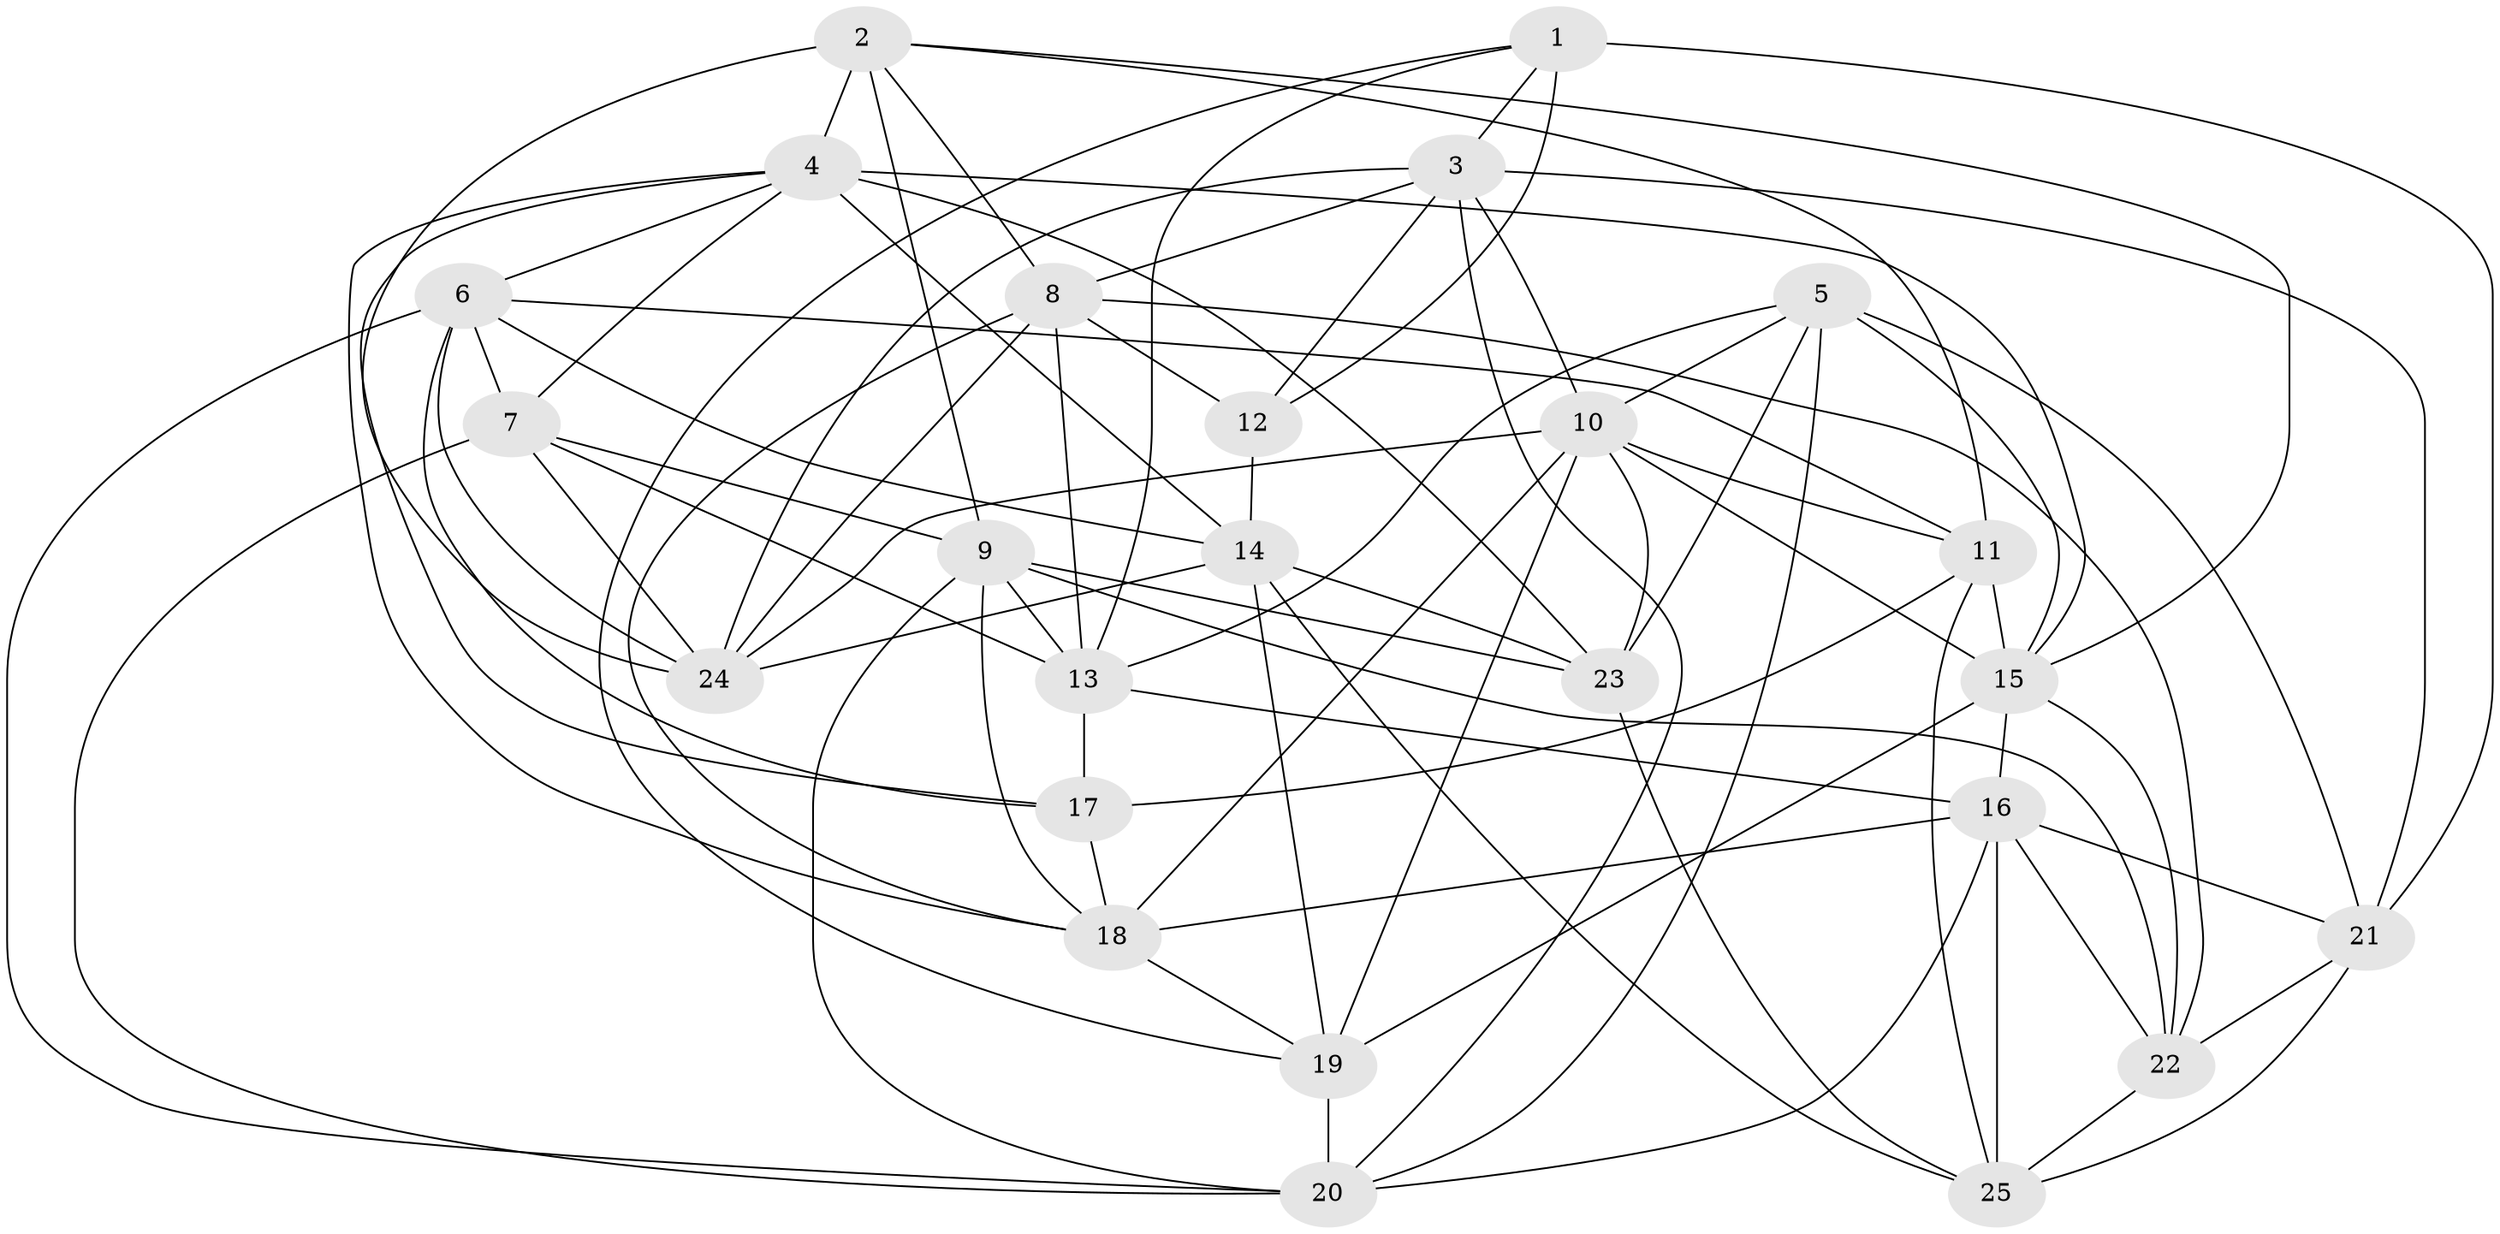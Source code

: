 // original degree distribution, {4: 1.0}
// Generated by graph-tools (version 1.1) at 2025/38/03/04/25 23:38:10]
// undirected, 25 vertices, 81 edges
graph export_dot {
  node [color=gray90,style=filled];
  1;
  2;
  3;
  4;
  5;
  6;
  7;
  8;
  9;
  10;
  11;
  12;
  13;
  14;
  15;
  16;
  17;
  18;
  19;
  20;
  21;
  22;
  23;
  24;
  25;
  1 -- 3 [weight=1.0];
  1 -- 12 [weight=2.0];
  1 -- 13 [weight=1.0];
  1 -- 19 [weight=1.0];
  1 -- 21 [weight=1.0];
  2 -- 4 [weight=2.0];
  2 -- 8 [weight=1.0];
  2 -- 9 [weight=1.0];
  2 -- 11 [weight=1.0];
  2 -- 15 [weight=1.0];
  2 -- 24 [weight=2.0];
  3 -- 8 [weight=1.0];
  3 -- 10 [weight=1.0];
  3 -- 12 [weight=1.0];
  3 -- 20 [weight=1.0];
  3 -- 21 [weight=1.0];
  3 -- 24 [weight=2.0];
  4 -- 6 [weight=1.0];
  4 -- 7 [weight=1.0];
  4 -- 14 [weight=1.0];
  4 -- 15 [weight=1.0];
  4 -- 17 [weight=1.0];
  4 -- 18 [weight=1.0];
  4 -- 23 [weight=2.0];
  5 -- 10 [weight=1.0];
  5 -- 13 [weight=1.0];
  5 -- 15 [weight=1.0];
  5 -- 20 [weight=1.0];
  5 -- 21 [weight=2.0];
  5 -- 23 [weight=2.0];
  6 -- 7 [weight=1.0];
  6 -- 11 [weight=2.0];
  6 -- 14 [weight=1.0];
  6 -- 17 [weight=2.0];
  6 -- 20 [weight=1.0];
  6 -- 24 [weight=2.0];
  7 -- 9 [weight=1.0];
  7 -- 13 [weight=1.0];
  7 -- 20 [weight=1.0];
  7 -- 24 [weight=1.0];
  8 -- 12 [weight=2.0];
  8 -- 13 [weight=1.0];
  8 -- 18 [weight=1.0];
  8 -- 22 [weight=1.0];
  8 -- 24 [weight=1.0];
  9 -- 13 [weight=2.0];
  9 -- 18 [weight=1.0];
  9 -- 20 [weight=1.0];
  9 -- 22 [weight=1.0];
  9 -- 23 [weight=1.0];
  10 -- 11 [weight=2.0];
  10 -- 15 [weight=1.0];
  10 -- 18 [weight=2.0];
  10 -- 19 [weight=1.0];
  10 -- 23 [weight=1.0];
  10 -- 24 [weight=1.0];
  11 -- 15 [weight=1.0];
  11 -- 17 [weight=1.0];
  11 -- 25 [weight=1.0];
  12 -- 14 [weight=1.0];
  13 -- 16 [weight=1.0];
  13 -- 17 [weight=1.0];
  14 -- 19 [weight=2.0];
  14 -- 23 [weight=1.0];
  14 -- 24 [weight=1.0];
  14 -- 25 [weight=1.0];
  15 -- 16 [weight=1.0];
  15 -- 19 [weight=3.0];
  15 -- 22 [weight=1.0];
  16 -- 18 [weight=1.0];
  16 -- 20 [weight=1.0];
  16 -- 21 [weight=1.0];
  16 -- 22 [weight=1.0];
  16 -- 25 [weight=2.0];
  17 -- 18 [weight=1.0];
  18 -- 19 [weight=1.0];
  19 -- 20 [weight=2.0];
  21 -- 22 [weight=1.0];
  21 -- 25 [weight=2.0];
  22 -- 25 [weight=1.0];
  23 -- 25 [weight=1.0];
}
